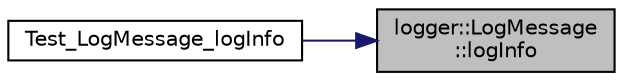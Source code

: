 digraph "logger::LogMessage::logInfo"
{
 // LATEX_PDF_SIZE
  edge [fontname="Helvetica",fontsize="10",labelfontname="Helvetica",labelfontsize="10"];
  node [fontname="Helvetica",fontsize="10",shape=record];
  rankdir="RL";
  Node1 [label="logger::LogMessage\l::logInfo",height=0.2,width=0.4,color="black", fillcolor="grey75", style="filled", fontcolor="black",tooltip=" "];
  Node1 -> Node2 [dir="back",color="midnightblue",fontsize="10",style="solid",fontname="Helvetica"];
  Node2 [label="Test_LogMessage_logInfo",height=0.2,width=0.4,color="black", fillcolor="white", style="filled",URL="$_test_logger_8h.html#a5e4d1054c0e6b23e3581a7978bf276c2",tooltip=" "];
}
